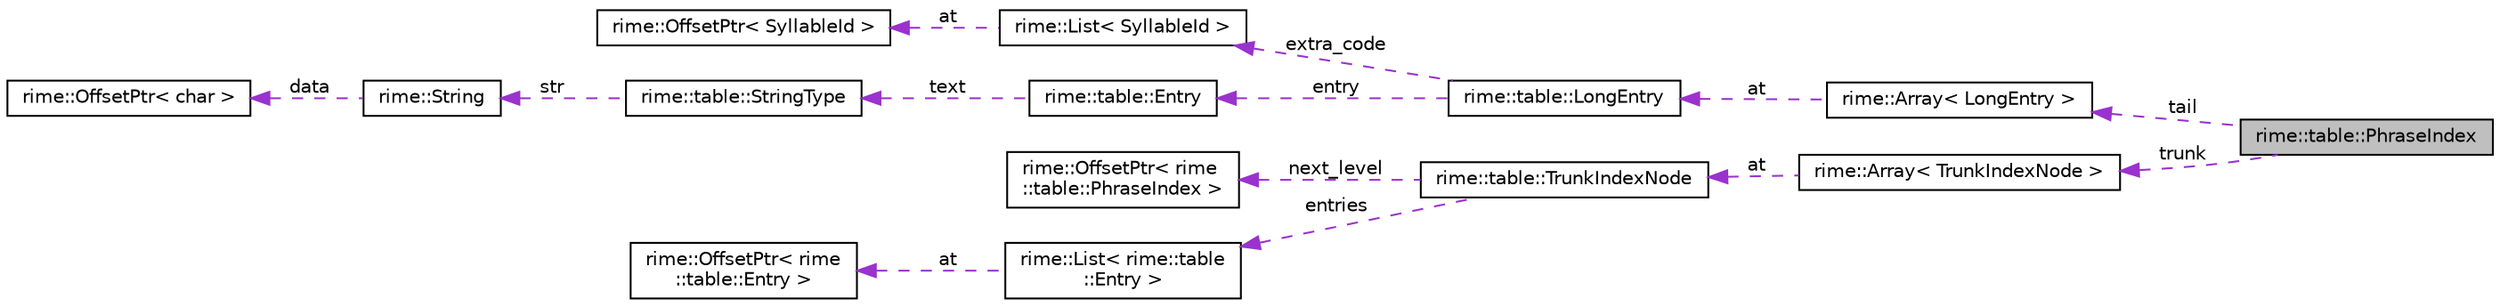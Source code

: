 digraph "rime::table::PhraseIndex"
{
  edge [fontname="Helvetica",fontsize="10",labelfontname="Helvetica",labelfontsize="10"];
  node [fontname="Helvetica",fontsize="10",shape=record];
  rankdir="LR";
  Node1 [label="rime::table::PhraseIndex",height=0.2,width=0.4,color="black", fillcolor="grey75", style="filled" fontcolor="black"];
  Node2 -> Node1 [dir="back",color="darkorchid3",fontsize="10",style="dashed",label=" tail" ,fontname="Helvetica"];
  Node2 [label="rime::Array\< LongEntry \>",height=0.2,width=0.4,color="black", fillcolor="white", style="filled",URL="$a00004.html"];
  Node3 -> Node2 [dir="back",color="darkorchid3",fontsize="10",style="dashed",label=" at" ,fontname="Helvetica"];
  Node3 [label="rime::table::LongEntry",height=0.2,width=0.4,color="black", fillcolor="white", style="filled",URL="$a00090.html"];
  Node4 -> Node3 [dir="back",color="darkorchid3",fontsize="10",style="dashed",label=" extra_code" ,fontname="Helvetica"];
  Node4 [label="rime::List\< SyllableId \>",height=0.2,width=0.4,color="black", fillcolor="white", style="filled",URL="$a00089.html"];
  Node5 -> Node4 [dir="back",color="darkorchid3",fontsize="10",style="dashed",label=" at" ,fontname="Helvetica"];
  Node5 [label="rime::OffsetPtr\< SyllableId \>",height=0.2,width=0.4,color="black", fillcolor="white", style="filled",URL="$a00102.html"];
  Node6 -> Node3 [dir="back",color="darkorchid3",fontsize="10",style="dashed",label=" entry" ,fontname="Helvetica"];
  Node6 [label="rime::table::Entry",height=0.2,width=0.4,color="black", fillcolor="white", style="filled",URL="$a00067.html"];
  Node7 -> Node6 [dir="back",color="darkorchid3",fontsize="10",style="dashed",label=" text" ,fontname="Helvetica"];
  Node7 [label="rime::table::StringType",height=0.2,width=0.4,color="black", fillcolor="white", style="filled",URL="$a00192.html"];
  Node8 -> Node7 [dir="back",color="darkorchid3",fontsize="10",style="dashed",label=" str" ,fontname="Helvetica"];
  Node8 [label="rime::String",height=0.2,width=0.4,color="black", fillcolor="white", style="filled",URL="$a00189.html"];
  Node9 -> Node8 [dir="back",color="darkorchid3",fontsize="10",style="dashed",label=" data" ,fontname="Helvetica"];
  Node9 [label="rime::OffsetPtr\< char \>",height=0.2,width=0.4,color="black", fillcolor="white", style="filled",URL="$a00102.html"];
  Node10 -> Node1 [dir="back",color="darkorchid3",fontsize="10",style="dashed",label=" trunk" ,fontname="Helvetica"];
  Node10 [label="rime::Array\< TrunkIndexNode \>",height=0.2,width=0.4,color="black", fillcolor="white", style="filled",URL="$a00004.html"];
  Node11 -> Node10 [dir="back",color="darkorchid3",fontsize="10",style="dashed",label=" at" ,fontname="Helvetica"];
  Node11 [label="rime::table::TrunkIndexNode",height=0.2,width=0.4,color="black", fillcolor="white", style="filled",URL="$a00227.html"];
  Node12 -> Node11 [dir="back",color="darkorchid3",fontsize="10",style="dashed",label=" next_level" ,fontname="Helvetica"];
  Node12 [label="rime::OffsetPtr\< rime\l::table::PhraseIndex \>",height=0.2,width=0.4,color="black", fillcolor="white", style="filled",URL="$a00102.html"];
  Node13 -> Node11 [dir="back",color="darkorchid3",fontsize="10",style="dashed",label=" entries" ,fontname="Helvetica"];
  Node13 [label="rime::List\< rime::table\l::Entry \>",height=0.2,width=0.4,color="black", fillcolor="white", style="filled",URL="$a00089.html"];
  Node14 -> Node13 [dir="back",color="darkorchid3",fontsize="10",style="dashed",label=" at" ,fontname="Helvetica"];
  Node14 [label="rime::OffsetPtr\< rime\l::table::Entry \>",height=0.2,width=0.4,color="black", fillcolor="white", style="filled",URL="$a00102.html"];
}
